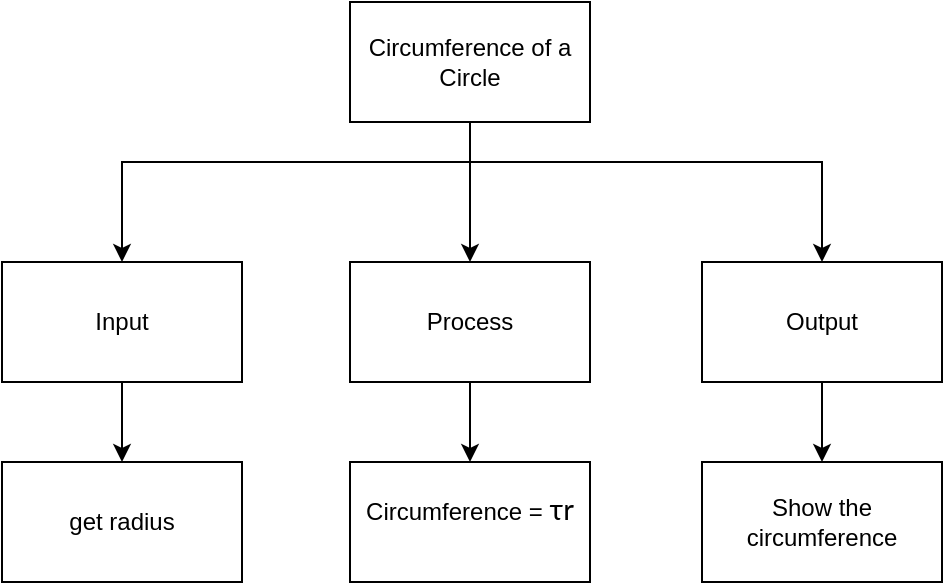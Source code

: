 <mxfile>
    <diagram id="2EXFzHBm5Y7bcMt4lbDB" name="Page-1">
        <mxGraphModel dx="1074" dy="455" grid="1" gridSize="10" guides="1" tooltips="1" connect="1" arrows="1" fold="1" page="1" pageScale="1" pageWidth="827" pageHeight="1169" math="0" shadow="0">
            <root>
                <mxCell id="0"/>
                <mxCell id="1" parent="0"/>
                <mxCell id="7" style="edgeStyle=none;html=1;exitX=0.5;exitY=1;exitDx=0;exitDy=0;entryX=0.5;entryY=0;entryDx=0;entryDy=0;" parent="1" source="3" target="5" edge="1">
                    <mxGeometry relative="1" as="geometry"/>
                </mxCell>
                <mxCell id="9" style="edgeStyle=orthogonalEdgeStyle;html=1;exitX=0.5;exitY=1;exitDx=0;exitDy=0;rounded=0;" parent="1" source="3" target="4" edge="1">
                    <mxGeometry relative="1" as="geometry">
                        <Array as="points">
                            <mxPoint x="354" y="200"/>
                            <mxPoint x="180" y="200"/>
                        </Array>
                    </mxGeometry>
                </mxCell>
                <mxCell id="10" style="edgeStyle=orthogonalEdgeStyle;rounded=0;html=1;exitX=0.5;exitY=1;exitDx=0;exitDy=0;" parent="1" source="3" target="6" edge="1">
                    <mxGeometry relative="1" as="geometry">
                        <Array as="points">
                            <mxPoint x="354" y="200"/>
                            <mxPoint x="530" y="200"/>
                        </Array>
                    </mxGeometry>
                </mxCell>
                <mxCell id="3" value="Circumference of a Circle" style="whiteSpace=wrap;html=1;" parent="1" vertex="1">
                    <mxGeometry x="294" y="120" width="120" height="60" as="geometry"/>
                </mxCell>
                <mxCell id="12" style="edgeStyle=orthogonalEdgeStyle;rounded=0;html=1;exitX=0.5;exitY=1;exitDx=0;exitDy=0;entryX=0.5;entryY=0;entryDx=0;entryDy=0;" parent="1" source="4" target="11" edge="1">
                    <mxGeometry relative="1" as="geometry"/>
                </mxCell>
                <mxCell id="4" value="Input" style="whiteSpace=wrap;html=1;" parent="1" vertex="1">
                    <mxGeometry x="120" y="250" width="120" height="60" as="geometry"/>
                </mxCell>
                <mxCell id="16" style="edgeStyle=orthogonalEdgeStyle;rounded=0;html=1;exitX=0.5;exitY=1;exitDx=0;exitDy=0;entryX=0.5;entryY=0;entryDx=0;entryDy=0;fontColor=#FFFFFF;" parent="1" source="5" target="13" edge="1">
                    <mxGeometry relative="1" as="geometry"/>
                </mxCell>
                <mxCell id="5" value="Process" style="whiteSpace=wrap;html=1;" parent="1" vertex="1">
                    <mxGeometry x="294" y="250" width="120" height="60" as="geometry"/>
                </mxCell>
                <mxCell id="15" style="edgeStyle=orthogonalEdgeStyle;rounded=0;html=1;exitX=0.5;exitY=1;exitDx=0;exitDy=0;entryX=0.5;entryY=0;entryDx=0;entryDy=0;fontColor=#FFFFFF;" parent="1" source="6" target="14" edge="1">
                    <mxGeometry relative="1" as="geometry"/>
                </mxCell>
                <mxCell id="6" value="Output" style="whiteSpace=wrap;html=1;" parent="1" vertex="1">
                    <mxGeometry x="470" y="250" width="120" height="60" as="geometry"/>
                </mxCell>
                <mxCell id="11" value="get radius" style="whiteSpace=wrap;html=1;" parent="1" vertex="1">
                    <mxGeometry x="120" y="350" width="120" height="60" as="geometry"/>
                </mxCell>
                <mxCell id="13" value="Circumference = &lt;span style=&quot;font-family: &amp;#34;lato&amp;#34; , sans-serif ; font-size: 14.667px ; text-align: left&quot;&gt;τr&lt;/span&gt;&lt;br&gt;&amp;nbsp;" style="whiteSpace=wrap;html=1;" parent="1" vertex="1">
                    <mxGeometry x="294" y="350" width="120" height="60" as="geometry"/>
                </mxCell>
                <mxCell id="14" value="Show the circumference" style="whiteSpace=wrap;html=1;" parent="1" vertex="1">
                    <mxGeometry x="470" y="350" width="120" height="60" as="geometry"/>
                </mxCell>
            </root>
        </mxGraphModel>
    </diagram>
</mxfile>